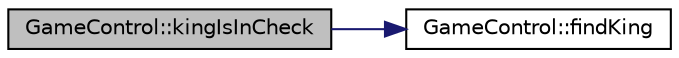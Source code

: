 digraph "GameControl::kingIsInCheck"
{
 // LATEX_PDF_SIZE
  edge [fontname="Helvetica",fontsize="10",labelfontname="Helvetica",labelfontsize="10"];
  node [fontname="Helvetica",fontsize="10",shape=record];
  rankdir="LR";
  Node1 [label="GameControl::kingIsInCheck",height=0.2,width=0.4,color="black", fillcolor="grey75", style="filled", fontcolor="black",tooltip=" "];
  Node1 -> Node2 [color="midnightblue",fontsize="10",style="solid",fontname="Helvetica"];
  Node2 [label="GameControl::findKing",height=0.2,width=0.4,color="black", fillcolor="white", style="filled",URL="$classGameControl.html#af0b86a53936316f187f47ae8cd9cf7ff",tooltip=" "];
}
